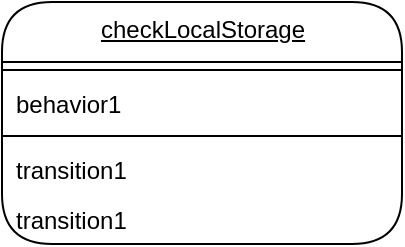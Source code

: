 <mxfile>
    <diagram id="d5dkncZzXwhEhMdMwLTr" name="Page-1">
        <mxGraphModel dx="693" dy="924" grid="1" gridSize="10" guides="1" tooltips="1" connect="1" arrows="1" fold="1" page="1" pageScale="1" pageWidth="2336" pageHeight="1654" math="0" shadow="0">
            <root>
                <mxCell id="0"/>
                <mxCell id="1" parent="0"/>
                <mxCell id="8" value="checkLocalStorage" style="swimlane;fontStyle=4;align=center;verticalAlign=top;childLayout=stackLayout;horizontal=1;startSize=30;horizontalStack=0;resizeParent=1;resizeParentMax=0;resizeLast=0;collapsible=0;marginBottom=0;html=1;rounded=1;absoluteArcSize=1;arcSize=50;" vertex="1" parent="1">
                    <mxGeometry x="510" y="180" width="200" height="121" as="geometry"/>
                </mxCell>
                <mxCell id="11" value="" style="line;strokeWidth=1;fillColor=none;align=left;verticalAlign=middle;spacingTop=-1;spacingLeft=3;spacingRight=3;rotatable=0;labelPosition=right;points=[];portConstraint=eastwest;" vertex="1" parent="8">
                    <mxGeometry y="30" width="200" height="8" as="geometry"/>
                </mxCell>
                <mxCell id="12" value="behavior1" style="fillColor=none;strokeColor=none;align=left;verticalAlign=middle;spacingLeft=5;" vertex="1" parent="8">
                    <mxGeometry y="38" width="200" height="25" as="geometry"/>
                </mxCell>
                <mxCell id="13" value="" style="line;strokeWidth=1;fillColor=none;align=left;verticalAlign=middle;spacingTop=-1;spacingLeft=3;spacingRight=3;rotatable=0;labelPosition=right;points=[];portConstraint=eastwest;" vertex="1" parent="8">
                    <mxGeometry y="63" width="200" height="8" as="geometry"/>
                </mxCell>
                <mxCell id="14" value="transition1" style="fillColor=none;strokeColor=none;align=left;verticalAlign=middle;spacingLeft=5;" vertex="1" parent="8">
                    <mxGeometry y="71" width="200" height="25" as="geometry"/>
                </mxCell>
                <mxCell id="15" value="transition1" style="fillColor=none;strokeColor=none;align=left;verticalAlign=middle;spacingLeft=5;" vertex="1" parent="8">
                    <mxGeometry y="96" width="200" height="25" as="geometry"/>
                </mxCell>
            </root>
        </mxGraphModel>
    </diagram>
</mxfile>
